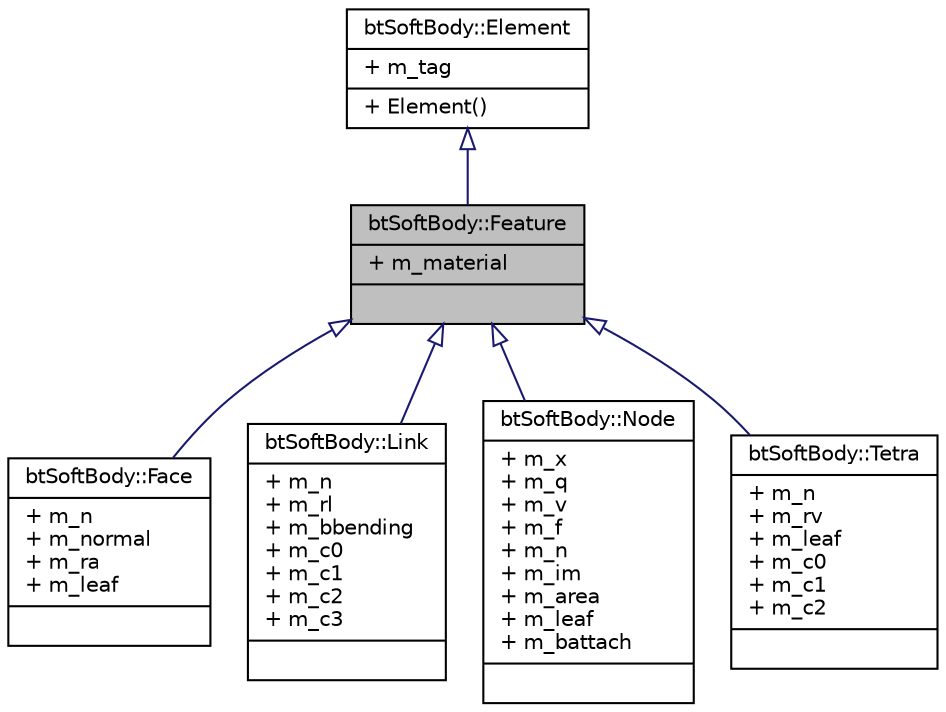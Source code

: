 digraph G
{
  edge [fontname="Helvetica",fontsize="10",labelfontname="Helvetica",labelfontsize="10"];
  node [fontname="Helvetica",fontsize="10",shape=record];
  Node1 [label="{btSoftBody::Feature\n|+ m_material\l|}",height=0.2,width=0.4,color="black", fillcolor="grey75", style="filled" fontcolor="black"];
  Node2 -> Node1 [dir=back,color="midnightblue",fontsize="10",style="solid",arrowtail="empty",fontname="Helvetica"];
  Node2 [label="{btSoftBody::Element\n|+ m_tag\l|+ Element()\l}",height=0.2,width=0.4,color="black", fillcolor="white", style="filled",URL="$d5/dc1/structbtSoftBody_1_1Element.html"];
  Node1 -> Node3 [dir=back,color="midnightblue",fontsize="10",style="solid",arrowtail="empty",fontname="Helvetica"];
  Node3 [label="{btSoftBody::Face\n|+ m_n\l+ m_normal\l+ m_ra\l+ m_leaf\l|}",height=0.2,width=0.4,color="black", fillcolor="white", style="filled",URL="$d1/d7b/structbtSoftBody_1_1Face.html"];
  Node1 -> Node4 [dir=back,color="midnightblue",fontsize="10",style="solid",arrowtail="empty",fontname="Helvetica"];
  Node4 [label="{btSoftBody::Link\n|+ m_n\l+ m_rl\l+ m_bbending\l+ m_c0\l+ m_c1\l+ m_c2\l+ m_c3\l|}",height=0.2,width=0.4,color="black", fillcolor="white", style="filled",URL="$da/d34/structbtSoftBody_1_1Link.html"];
  Node1 -> Node5 [dir=back,color="midnightblue",fontsize="10",style="solid",arrowtail="empty",fontname="Helvetica"];
  Node5 [label="{btSoftBody::Node\n|+ m_x\l+ m_q\l+ m_v\l+ m_f\l+ m_n\l+ m_im\l+ m_area\l+ m_leaf\l+ m_battach\l|}",height=0.2,width=0.4,color="black", fillcolor="white", style="filled",URL="$d3/d07/structbtSoftBody_1_1Node.html"];
  Node1 -> Node6 [dir=back,color="midnightblue",fontsize="10",style="solid",arrowtail="empty",fontname="Helvetica"];
  Node6 [label="{btSoftBody::Tetra\n|+ m_n\l+ m_rv\l+ m_leaf\l+ m_c0\l+ m_c1\l+ m_c2\l|}",height=0.2,width=0.4,color="black", fillcolor="white", style="filled",URL="$dd/d7d/structbtSoftBody_1_1Tetra.html"];
}
